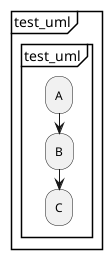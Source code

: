 @startuml
partition "test_uml" {
    group "test_uml"
        :A;
        :B;
        :C;
    end group 
}
@enduml
